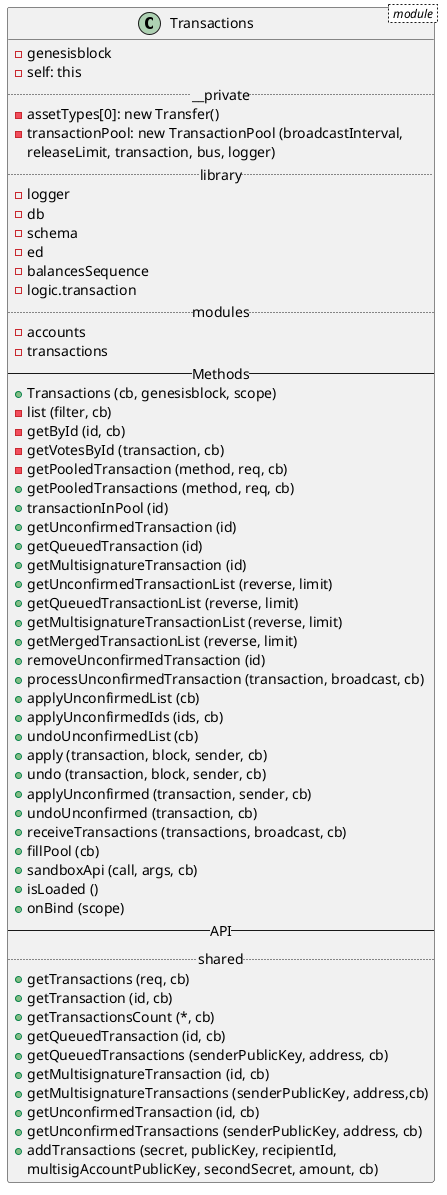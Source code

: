 @startuml
class Transactions < module > {
  - genesisblock
  - self: this
  .. __private ..
  - assetTypes[0]: new Transfer()
  - transactionPool: new TransactionPool (broadcastInterval,
  releaseLimit, transaction, bus, logger)
  .. library ..
  - logger
  - db
  - schema
  - ed
  - balancesSequence
  - logic.transaction
  .. modules ..
  - accounts
  - transactions
  -- Methods --
  + Transactions (cb, genesisblock, scope)
  - list (filter, cb)
  - getById (id, cb)
  - getVotesById (transaction, cb)
  - getPooledTransaction (method, req, cb)
  + getPooledTransactions (method, req, cb)
  + transactionInPool (id)
  + getUnconfirmedTransaction (id)
  + getQueuedTransaction (id)
  + getMultisignatureTransaction (id)
  + getUnconfirmedTransactionList (reverse, limit)
  + getQueuedTransactionList (reverse, limit)
  + getMultisignatureTransactionList (reverse, limit)
  + getMergedTransactionList (reverse, limit)
  + removeUnconfirmedTransaction (id)
  + processUnconfirmedTransaction (transaction, broadcast, cb)
  + applyUnconfirmedList (cb)
  + applyUnconfirmedIds (ids, cb)
  + undoUnconfirmedList (cb)
  + apply (transaction, block, sender, cb)
  + undo (transaction, block, sender, cb)
  + applyUnconfirmed (transaction, sender, cb)
  + undoUnconfirmed (transaction, cb)
  + receiveTransactions (transactions, broadcast, cb)
  + fillPool (cb)
  + sandboxApi (call, args, cb)
  + isLoaded ()
  + onBind (scope)
  -- API --
  .. shared ..
  + getTransactions (req, cb)
  + getTransaction (id, cb)
  + getTransactionsCount (*, cb)
  + getQueuedTransaction (id, cb)
  + getQueuedTransactions (senderPublicKey, address, cb)
  + getMultisignatureTransaction (id, cb)
  + getMultisignatureTransactions (senderPublicKey, address,cb)
  + getUnconfirmedTransaction (id, cb)
  + getUnconfirmedTransactions (senderPublicKey, address, cb)
  + addTransactions (secret, publicKey, recipientId,
  multisigAccountPublicKey, secondSecret, amount, cb)
}
@enduml

